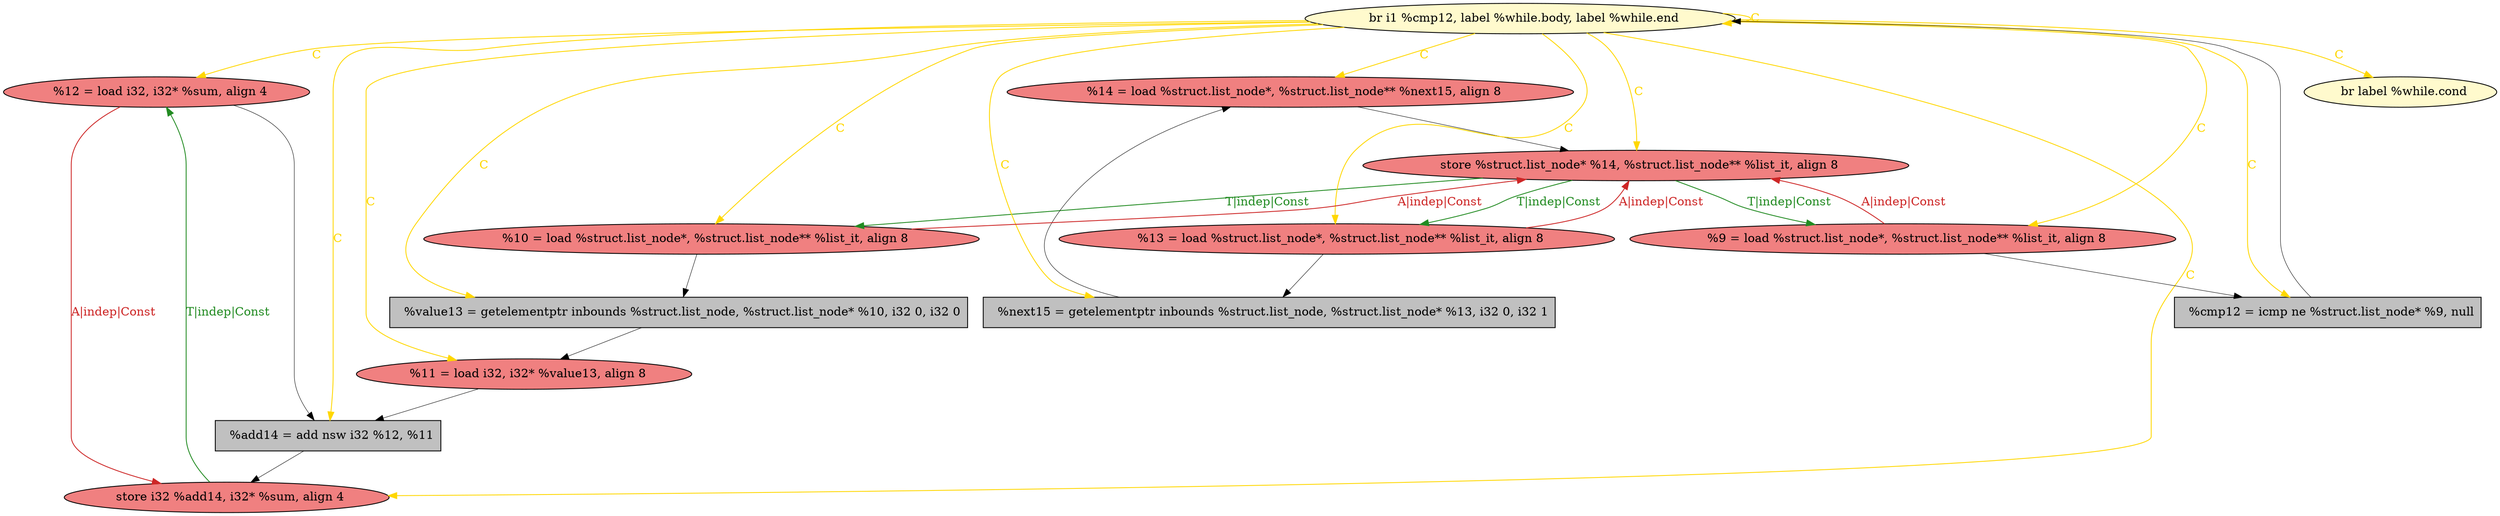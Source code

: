 
digraph G {


node798 [fillcolor=lightcoral,label="  %12 = load i32, i32* %sum, align 4",shape=ellipse,style=filled ]
node794 [fillcolor=lightcoral,label="  store i32 %add14, i32* %sum, align 4",shape=ellipse,style=filled ]
node796 [fillcolor=lightcoral,label="  %14 = load %struct.list_node*, %struct.list_node** %next15, align 8",shape=ellipse,style=filled ]
node793 [fillcolor=grey,label="  %add14 = add nsw i32 %12, %11",shape=rectangle,style=filled ]
node792 [fillcolor=lightcoral,label="  store %struct.list_node* %14, %struct.list_node** %list_it, align 8",shape=ellipse,style=filled ]
node791 [fillcolor=lemonchiffon,label="  br i1 %cmp12, label %while.body, label %while.end",shape=ellipse,style=filled ]
node786 [fillcolor=grey,label="  %next15 = getelementptr inbounds %struct.list_node, %struct.list_node* %13, i32 0, i32 1",shape=rectangle,style=filled ]
node795 [fillcolor=grey,label="  %cmp12 = icmp ne %struct.list_node* %9, null",shape=rectangle,style=filled ]
node787 [fillcolor=lightcoral,label="  %11 = load i32, i32* %value13, align 8",shape=ellipse,style=filled ]
node785 [fillcolor=lightcoral,label="  %10 = load %struct.list_node*, %struct.list_node** %list_it, align 8",shape=ellipse,style=filled ]
node788 [fillcolor=grey,label="  %value13 = getelementptr inbounds %struct.list_node, %struct.list_node* %10, i32 0, i32 0",shape=rectangle,style=filled ]
node797 [fillcolor=lemonchiffon,label="  br label %while.cond",shape=ellipse,style=filled ]
node789 [fillcolor=lightcoral,label="  %13 = load %struct.list_node*, %struct.list_node** %list_it, align 8",shape=ellipse,style=filled ]
node790 [fillcolor=lightcoral,label="  %9 = load %struct.list_node*, %struct.list_node** %list_it, align 8",shape=ellipse,style=filled ]

node792->node785 [style=solid,color=forestgreen,label="T|indep|Const",penwidth=1.0,fontcolor=forestgreen ]
node790->node792 [style=solid,color=firebrick3,label="A|indep|Const",penwidth=1.0,fontcolor=firebrick3 ]
node792->node790 [style=solid,color=forestgreen,label="T|indep|Const",penwidth=1.0,fontcolor=forestgreen ]
node789->node792 [style=solid,color=firebrick3,label="A|indep|Const",penwidth=1.0,fontcolor=firebrick3 ]
node790->node795 [style=solid,color=black,label="",penwidth=0.5,fontcolor=black ]
node796->node792 [style=solid,color=black,label="",penwidth=0.5,fontcolor=black ]
node798->node793 [style=solid,color=black,label="",penwidth=0.5,fontcolor=black ]
node788->node787 [style=solid,color=black,label="",penwidth=0.5,fontcolor=black ]
node791->node795 [style=solid,color=gold,label="C",penwidth=1.0,fontcolor=gold ]
node787->node793 [style=solid,color=black,label="",penwidth=0.5,fontcolor=black ]
node786->node796 [style=solid,color=black,label="",penwidth=0.5,fontcolor=black ]
node791->node798 [style=solid,color=gold,label="C",penwidth=1.0,fontcolor=gold ]
node792->node789 [style=solid,color=forestgreen,label="T|indep|Const",penwidth=1.0,fontcolor=forestgreen ]
node798->node794 [style=solid,color=firebrick3,label="A|indep|Const",penwidth=1.0,fontcolor=firebrick3 ]
node793->node794 [style=solid,color=black,label="",penwidth=0.5,fontcolor=black ]
node791->node793 [style=solid,color=gold,label="C",penwidth=1.0,fontcolor=gold ]
node791->node796 [style=solid,color=gold,label="C",penwidth=1.0,fontcolor=gold ]
node791->node790 [style=solid,color=gold,label="C",penwidth=1.0,fontcolor=gold ]
node794->node798 [style=solid,color=forestgreen,label="T|indep|Const",penwidth=1.0,fontcolor=forestgreen ]
node791->node792 [style=solid,color=gold,label="C",penwidth=1.0,fontcolor=gold ]
node785->node792 [style=solid,color=firebrick3,label="A|indep|Const",penwidth=1.0,fontcolor=firebrick3 ]
node791->node787 [style=solid,color=gold,label="C",penwidth=1.0,fontcolor=gold ]
node791->node791 [style=solid,color=gold,label="C",penwidth=1.0,fontcolor=gold ]
node791->node797 [style=solid,color=gold,label="C",penwidth=1.0,fontcolor=gold ]
node791->node794 [style=solid,color=gold,label="C",penwidth=1.0,fontcolor=gold ]
node785->node788 [style=solid,color=black,label="",penwidth=0.5,fontcolor=black ]
node795->node791 [style=solid,color=black,label="",penwidth=0.5,fontcolor=black ]
node791->node788 [style=solid,color=gold,label="C",penwidth=1.0,fontcolor=gold ]
node789->node786 [style=solid,color=black,label="",penwidth=0.5,fontcolor=black ]
node791->node785 [style=solid,color=gold,label="C",penwidth=1.0,fontcolor=gold ]
node791->node789 [style=solid,color=gold,label="C",penwidth=1.0,fontcolor=gold ]
node791->node786 [style=solid,color=gold,label="C",penwidth=1.0,fontcolor=gold ]


}
